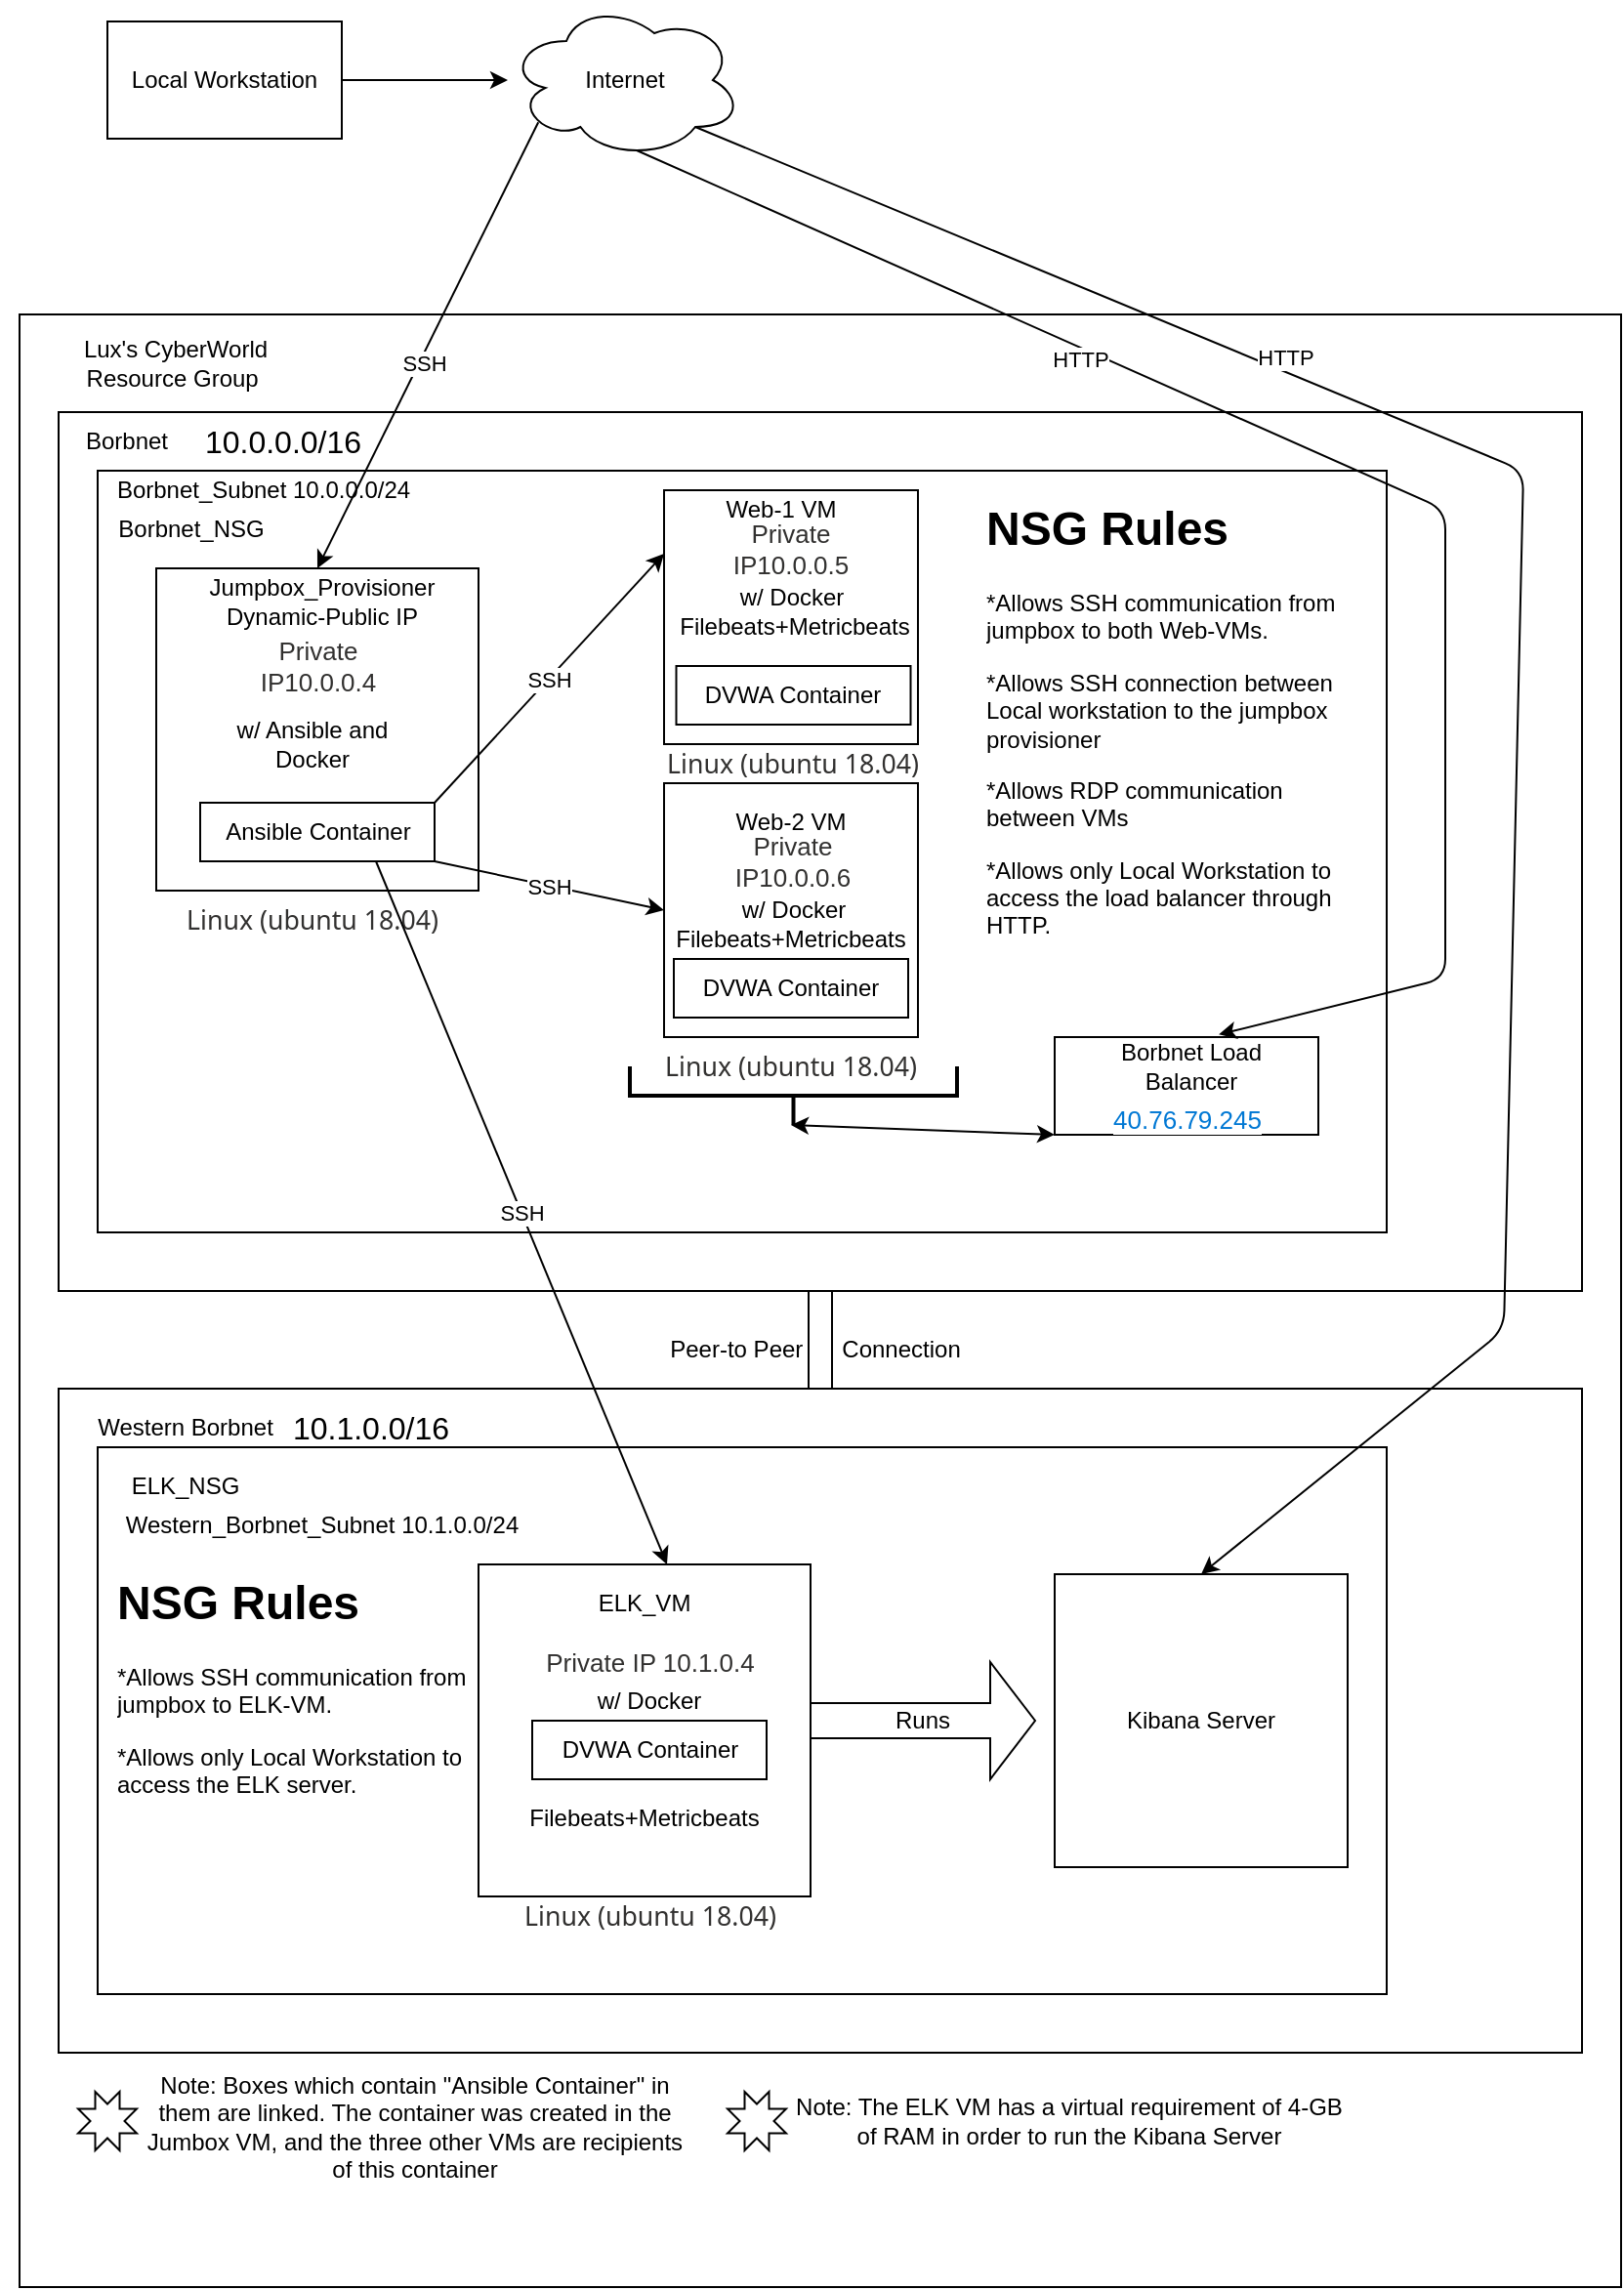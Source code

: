 <mxfile version="13.6.2" type="google"><diagram id="DrszSod4mbRLVnANsajv" name="Page-1"><mxGraphModel dx="951" dy="406" grid="1" gridSize="10" guides="1" tooltips="1" connect="1" arrows="1" fold="1" page="1" pageScale="1" pageWidth="850" pageHeight="1100" math="0" shadow="0"><root><mxCell id="0"/><mxCell id="1" parent="0"/><mxCell id="6FvZsAv6KHZhBg_920GZ-2" value="" style="rounded=0;whiteSpace=wrap;html=1;" parent="1" vertex="1"><mxGeometry x="10" y="190" width="820" height="1010" as="geometry"/></mxCell><mxCell id="xJz415sZMXp_TP3rFGrA-9" value="" style="rounded=0;whiteSpace=wrap;html=1;" vertex="1" parent="1"><mxGeometry x="30" y="240" width="780" height="450" as="geometry"/></mxCell><mxCell id="xJz415sZMXp_TP3rFGrA-7" value="" style="rounded=0;whiteSpace=wrap;html=1;" vertex="1" parent="1"><mxGeometry x="50" y="270" width="660" height="390" as="geometry"/></mxCell><mxCell id="6FvZsAv6KHZhBg_920GZ-3" value="Lux's CyberWorld Resource Group&amp;nbsp;" style="text;html=1;strokeColor=none;fillColor=none;align=center;verticalAlign=middle;whiteSpace=wrap;rounded=0;" parent="1" vertex="1"><mxGeometry x="20" y="200" width="140" height="30" as="geometry"/></mxCell><mxCell id="6FvZsAv6KHZhBg_920GZ-8" value="Borbnet" style="text;html=1;strokeColor=none;fillColor=none;align=center;verticalAlign=middle;whiteSpace=wrap;rounded=0;" parent="1" vertex="1"><mxGeometry x="50" y="250" width="30" height="10" as="geometry"/></mxCell><mxCell id="6FvZsAv6KHZhBg_920GZ-12" value="" style="ellipse;shape=cloud;whiteSpace=wrap;html=1;" parent="1" vertex="1"><mxGeometry x="260" y="30" width="120" height="80" as="geometry"/></mxCell><mxCell id="6FvZsAv6KHZhBg_920GZ-13" value="Internet" style="text;html=1;strokeColor=none;fillColor=none;align=center;verticalAlign=middle;whiteSpace=wrap;rounded=0;" parent="1" vertex="1"><mxGeometry x="300" y="60" width="40" height="20" as="geometry"/></mxCell><mxCell id="6FvZsAv6KHZhBg_920GZ-15" style="edgeStyle=orthogonalEdgeStyle;rounded=0;orthogonalLoop=1;jettySize=auto;html=1;exitX=1;exitY=0.5;exitDx=0;exitDy=0;" parent="1" source="6FvZsAv6KHZhBg_920GZ-14" target="6FvZsAv6KHZhBg_920GZ-12" edge="1"><mxGeometry relative="1" as="geometry"/></mxCell><mxCell id="6FvZsAv6KHZhBg_920GZ-14" value="Local Workstation" style="rounded=0;whiteSpace=wrap;html=1;" parent="1" vertex="1"><mxGeometry x="55" y="40" width="120" height="60" as="geometry"/></mxCell><mxCell id="6FvZsAv6KHZhBg_920GZ-25" value="Borbnet_NSG" style="text;html=1;strokeColor=none;fillColor=none;align=center;verticalAlign=middle;whiteSpace=wrap;rounded=0;" parent="1" vertex="1"><mxGeometry x="77.5" y="290" width="40" height="20" as="geometry"/></mxCell><mxCell id="6FvZsAv6KHZhBg_920GZ-22" value="" style="whiteSpace=wrap;html=1;aspect=fixed;" parent="1" vertex="1"><mxGeometry x="80" y="320" width="165" height="165" as="geometry"/></mxCell><mxCell id="6FvZsAv6KHZhBg_920GZ-30" value="Jumpbox_Provisioner" style="text;html=1;strokeColor=none;fillColor=none;align=center;verticalAlign=middle;whiteSpace=wrap;rounded=0;" parent="1" vertex="1"><mxGeometry x="100" y="325" width="130" height="10" as="geometry"/></mxCell><mxCell id="6FvZsAv6KHZhBg_920GZ-31" value="" style="whiteSpace=wrap;html=1;aspect=fixed;" parent="1" vertex="1"><mxGeometry x="340" y="280" width="130" height="130" as="geometry"/></mxCell><mxCell id="6FvZsAv6KHZhBg_920GZ-33" value="" style="whiteSpace=wrap;html=1;aspect=fixed;" parent="1" vertex="1"><mxGeometry x="340" y="430" width="130" height="130" as="geometry"/></mxCell><mxCell id="6FvZsAv6KHZhBg_920GZ-34" value="Web-1 VM" style="text;html=1;strokeColor=none;fillColor=none;align=center;verticalAlign=middle;whiteSpace=wrap;rounded=0;" parent="1" vertex="1"><mxGeometry x="350" y="280" width="100" height="20" as="geometry"/></mxCell><mxCell id="6FvZsAv6KHZhBg_920GZ-35" value="Web-2 VM" style="text;html=1;strokeColor=none;fillColor=none;align=center;verticalAlign=middle;whiteSpace=wrap;rounded=0;" parent="1" vertex="1"><mxGeometry x="365" y="440" width="80" height="20" as="geometry"/></mxCell><mxCell id="6FvZsAv6KHZhBg_920GZ-37" value="w/ Ansible and Docker" style="text;html=1;strokeColor=none;fillColor=none;align=center;verticalAlign=middle;whiteSpace=wrap;rounded=0;" parent="1" vertex="1"><mxGeometry x="110" y="400" width="100" height="20" as="geometry"/></mxCell><mxCell id="6FvZsAv6KHZhBg_920GZ-38" value="&lt;span style=&quot;color: rgb(50 , 49 , 48) ; font-size: 13px ; font-style: normal ; font-weight: 400 ; letter-spacing: normal ; text-indent: 0px ; text-transform: none ; word-spacing: 0px ; background-color: rgb(255 , 255 , 255) ; display: inline ; float: none&quot;&gt;Private IP10.0.0.4&lt;/span&gt;&lt;br&gt;" style="text;html=1;strokeColor=none;fillColor=none;align=center;verticalAlign=middle;whiteSpace=wrap;rounded=0;" parent="1" vertex="1"><mxGeometry x="117.5" y="360" width="90" height="20" as="geometry"/></mxCell><mxCell id="6FvZsAv6KHZhBg_920GZ-39" value="Dynamic-Public IP" style="text;html=1;strokeColor=none;fillColor=none;align=center;verticalAlign=middle;whiteSpace=wrap;rounded=0;" parent="1" vertex="1"><mxGeometry x="100" y="335" width="130" height="20" as="geometry"/></mxCell><mxCell id="6FvZsAv6KHZhBg_920GZ-40" value="&lt;span style=&quot;color: rgb(50 , 49 , 48) ; font-size: 13px ; font-style: normal ; font-weight: 400 ; letter-spacing: normal ; text-indent: 0px ; text-transform: none ; word-spacing: 0px ; background-color: rgb(255 , 255 , 255) ; display: inline ; float: none&quot;&gt;Private IP10.0.0.5&lt;/span&gt;" style="text;html=1;strokeColor=none;fillColor=none;align=center;verticalAlign=middle;whiteSpace=wrap;rounded=0;" parent="1" vertex="1"><mxGeometry x="360" y="300" width="90" height="20" as="geometry"/></mxCell><mxCell id="6FvZsAv6KHZhBg_920GZ-41" value="&lt;span style=&quot;color: rgb(50 , 49 , 48) ; font-size: 13px ; font-style: normal ; font-weight: 400 ; letter-spacing: normal ; text-indent: 0px ; text-transform: none ; word-spacing: 0px ; background-color: rgb(255 , 255 , 255) ; display: inline ; float: none&quot;&gt;Private IP10.0.0.6&lt;/span&gt;" style="text;html=1;strokeColor=none;fillColor=none;align=center;verticalAlign=middle;whiteSpace=wrap;rounded=0;" parent="1" vertex="1"><mxGeometry x="361.25" y="460" width="90" height="20" as="geometry"/></mxCell><mxCell id="6FvZsAv6KHZhBg_920GZ-46" value="" style="endArrow=classic;html=1;entryX=0;entryY=0.25;entryDx=0;entryDy=0;exitX=1;exitY=0;exitDx=0;exitDy=0;" parent="1" target="6FvZsAv6KHZhBg_920GZ-31" edge="1" source="xJz415sZMXp_TP3rFGrA-12"><mxGeometry relative="1" as="geometry"><mxPoint x="245" y="389.5" as="sourcePoint"/><mxPoint x="330" y="390" as="targetPoint"/></mxGeometry></mxCell><mxCell id="6FvZsAv6KHZhBg_920GZ-47" value="SSH" style="edgeLabel;resizable=0;html=1;align=center;verticalAlign=middle;" parent="6FvZsAv6KHZhBg_920GZ-46" connectable="0" vertex="1"><mxGeometry relative="1" as="geometry"/></mxCell><mxCell id="6FvZsAv6KHZhBg_920GZ-48" value="" style="endArrow=classic;html=1;entryX=0;entryY=0.5;entryDx=0;entryDy=0;exitX=1;exitY=1;exitDx=0;exitDy=0;" parent="1" target="6FvZsAv6KHZhBg_920GZ-33" edge="1" source="xJz415sZMXp_TP3rFGrA-12"><mxGeometry relative="1" as="geometry"><mxPoint x="245" y="429.5" as="sourcePoint"/><mxPoint x="330" y="430" as="targetPoint"/></mxGeometry></mxCell><mxCell id="6FvZsAv6KHZhBg_920GZ-49" value="SSH" style="edgeLabel;resizable=0;html=1;align=center;verticalAlign=middle;" parent="6FvZsAv6KHZhBg_920GZ-48" connectable="0" vertex="1"><mxGeometry relative="1" as="geometry"/></mxCell><mxCell id="6FvZsAv6KHZhBg_920GZ-51" value="" style="endArrow=classic;html=1;entryX=0.5;entryY=0;entryDx=0;entryDy=0;exitX=0.13;exitY=0.77;exitDx=0;exitDy=0;exitPerimeter=0;" parent="1" source="6FvZsAv6KHZhBg_920GZ-12" target="6FvZsAv6KHZhBg_920GZ-22" edge="1"><mxGeometry relative="1" as="geometry"><mxPoint x="180" y="150" as="sourcePoint"/><mxPoint x="280" y="150" as="targetPoint"/></mxGeometry></mxCell><mxCell id="6FvZsAv6KHZhBg_920GZ-52" value="SSH" style="edgeLabel;resizable=0;html=1;align=center;verticalAlign=middle;" parent="6FvZsAv6KHZhBg_920GZ-51" connectable="0" vertex="1"><mxGeometry relative="1" as="geometry"><mxPoint x="-2.72" y="9.02" as="offset"/></mxGeometry></mxCell><mxCell id="6FvZsAv6KHZhBg_920GZ-56" value="w/ Docker" style="text;html=1;strokeColor=none;fillColor=none;align=center;verticalAlign=middle;whiteSpace=wrap;rounded=0;" parent="1" vertex="1"><mxGeometry x="372.5" y="325" width="65" height="20" as="geometry"/></mxCell><mxCell id="6FvZsAv6KHZhBg_920GZ-57" value="w/ Docker" style="text;html=1;strokeColor=none;fillColor=none;align=center;verticalAlign=middle;whiteSpace=wrap;rounded=0;" parent="1" vertex="1"><mxGeometry x="373.75" y="485" width="65" height="20" as="geometry"/></mxCell><mxCell id="6FvZsAv6KHZhBg_920GZ-58" value="&#10;&#10;&lt;span style=&quot;color: rgb(0, 0, 0); font-size: 16px; font-style: normal; font-weight: 400; letter-spacing: normal; text-indent: 0px; text-transform: none; word-spacing: 0px; background-color: rgb(255, 255, 255); display: inline; float: none;&quot;&gt;10.0.0.0/16&lt;/span&gt;&#10;&#10;" style="text;html=1;strokeColor=none;fillColor=none;align=center;verticalAlign=middle;whiteSpace=wrap;rounded=0;" parent="1" vertex="1"><mxGeometry x="125" y="245" width="40" height="20" as="geometry"/></mxCell><mxCell id="6FvZsAv6KHZhBg_920GZ-60" value="&lt;h1&gt;NSG Rules&lt;/h1&gt;&lt;p&gt;*Allows SSH communication from jumpbox to both Web-VMs.&lt;/p&gt;&lt;p&gt;*Allows SSH connection between Local workstation to the jumpbox provisioner&lt;/p&gt;&lt;p&gt;*Allows RDP communication between VMs&lt;/p&gt;&lt;p&gt;*Allows only Local Workstation to access the load balancer through HTTP.&lt;/p&gt;" style="text;html=1;strokeColor=none;fillColor=none;spacing=5;spacingTop=-20;whiteSpace=wrap;overflow=hidden;rounded=0;" parent="1" vertex="1"><mxGeometry x="500" y="280" width="190" height="230" as="geometry"/></mxCell><mxCell id="6FvZsAv6KHZhBg_920GZ-61" value="" style="rounded=0;whiteSpace=wrap;html=1;" parent="1" vertex="1"><mxGeometry x="540" y="560" width="135" height="50" as="geometry"/></mxCell><mxCell id="6FvZsAv6KHZhBg_920GZ-62" value="Borbnet Load Balancer" style="text;html=1;strokeColor=none;fillColor=none;align=center;verticalAlign=middle;whiteSpace=wrap;rounded=0;" parent="1" vertex="1"><mxGeometry x="550" y="560" width="120" height="30" as="geometry"/></mxCell><mxCell id="xJz415sZMXp_TP3rFGrA-3" value="" style="strokeWidth=2;html=1;shape=mxgraph.flowchart.annotation_2;align=left;labelPosition=right;pointerEvents=1;rotation=-90;" vertex="1" parent="1"><mxGeometry x="391.25" y="506.25" width="30" height="167.5" as="geometry"/></mxCell><mxCell id="xJz415sZMXp_TP3rFGrA-5" value="" style="endArrow=classic;startArrow=classic;html=1;exitX=0;exitY=1;exitDx=0;exitDy=0;" edge="1" parent="1" source="6FvZsAv6KHZhBg_920GZ-61"><mxGeometry width="50" height="50" relative="1" as="geometry"><mxPoint x="355" y="655" as="sourcePoint"/><mxPoint x="405" y="605" as="targetPoint"/></mxGeometry></mxCell><mxCell id="xJz415sZMXp_TP3rFGrA-8" value="&lt;br&gt;&lt;span style=&quot;color: rgb(0 , 120 , 212) ; font-size: 13px ; font-style: normal ; font-weight: 400 ; letter-spacing: normal ; text-align: left ; text-indent: 0px ; text-transform: none ; word-spacing: 0px ; background-color: rgb(255 , 255 , 255) ; display: inline ; float: none&quot;&gt;40.76.79.245&lt;/span&gt;&lt;br&gt;" style="text;html=1;strokeColor=none;fillColor=none;align=center;verticalAlign=middle;whiteSpace=wrap;rounded=0;" vertex="1" parent="1"><mxGeometry x="567.5" y="585" width="80" height="20" as="geometry"/></mxCell><mxCell id="xJz415sZMXp_TP3rFGrA-12" value="Ansible Container" style="rounded=0;whiteSpace=wrap;html=1;" vertex="1" parent="1"><mxGeometry x="102.5" y="440" width="120" height="30" as="geometry"/></mxCell><mxCell id="xJz415sZMXp_TP3rFGrA-14" value="" style="rounded=0;whiteSpace=wrap;html=1;" vertex="1" parent="1"><mxGeometry x="30" y="740" width="780" height="340" as="geometry"/></mxCell><mxCell id="xJz415sZMXp_TP3rFGrA-15" value="Western Borbnet" style="text;html=1;strokeColor=none;fillColor=none;align=center;verticalAlign=middle;whiteSpace=wrap;rounded=0;" vertex="1" parent="1"><mxGeometry x="40" y="750" width="110" height="20" as="geometry"/></mxCell><mxCell id="xJz415sZMXp_TP3rFGrA-16" value="&lt;span style=&quot;font-family: &amp;#34;az_ea_font&amp;#34; , &amp;#34;segoe ui&amp;#34; , &amp;#34;az_font&amp;#34; , , , &amp;#34;blinkmacsystemfont&amp;#34; , &amp;#34;roboto&amp;#34; , &amp;#34;oxygen&amp;#34; , &amp;#34;ubuntu&amp;#34; , &amp;#34;cantarell&amp;#34; , &amp;#34;open sans&amp;#34; , &amp;#34;helvetica neue&amp;#34; , sans-serif ; font-size: 16px ; background-color: rgb(255 , 255 , 255)&quot;&gt;10.1.0.0/16&lt;/span&gt;" style="text;html=1;strokeColor=none;fillColor=none;align=center;verticalAlign=middle;whiteSpace=wrap;rounded=0;" vertex="1" parent="1"><mxGeometry x="170" y="750" width="40" height="20" as="geometry"/></mxCell><mxCell id="xJz415sZMXp_TP3rFGrA-17" value="Borbnet_Subnet 10.0.0.0/24" style="text;html=1;strokeColor=none;fillColor=none;align=center;verticalAlign=middle;whiteSpace=wrap;rounded=0;" vertex="1" parent="1"><mxGeometry y="270" width="270" height="20" as="geometry"/></mxCell><mxCell id="xJz415sZMXp_TP3rFGrA-25" value="" style="shape=link;html=1;width=12;entryX=0.5;entryY=1;entryDx=0;entryDy=0;exitX=0.5;exitY=0;exitDx=0;exitDy=0;" edge="1" parent="1" source="xJz415sZMXp_TP3rFGrA-14" target="xJz415sZMXp_TP3rFGrA-9"><mxGeometry width="100" relative="1" as="geometry"><mxPoint x="367.5" y="740" as="sourcePoint"/><mxPoint x="467.5" y="740" as="targetPoint"/></mxGeometry></mxCell><mxCell id="xJz415sZMXp_TP3rFGrA-26" value="Peer-to Peer&amp;nbsp; &amp;nbsp; &amp;nbsp; Connection" style="text;html=1;strokeColor=none;fillColor=none;align=center;verticalAlign=middle;whiteSpace=wrap;rounded=0;" vertex="1" parent="1"><mxGeometry x="340" y="710" width="155" height="20" as="geometry"/></mxCell><mxCell id="xJz415sZMXp_TP3rFGrA-27" value="" style="rounded=0;whiteSpace=wrap;html=1;" vertex="1" parent="1"><mxGeometry x="50" y="770" width="660" height="280" as="geometry"/></mxCell><mxCell id="xJz415sZMXp_TP3rFGrA-28" value="ELK_NSG" style="text;html=1;strokeColor=none;fillColor=none;align=center;verticalAlign=middle;whiteSpace=wrap;rounded=0;" vertex="1" parent="1"><mxGeometry x="55" y="780" width="80" height="20" as="geometry"/></mxCell><mxCell id="xJz415sZMXp_TP3rFGrA-29" value="&lt;span style=&quot;font-size: 10.0pt ; line-height: 107% ; font-family: &amp;#34;segoe ui&amp;#34; , sans-serif ; color: #323130 ; background: white&quot;&gt;Linux (ubuntu 18.04)&lt;/span&gt;" style="text;html=1;strokeColor=none;fillColor=none;align=center;verticalAlign=middle;whiteSpace=wrap;rounded=0;" vertex="1" parent="1"><mxGeometry x="90" y="490" width="140" height="20" as="geometry"/></mxCell><mxCell id="xJz415sZMXp_TP3rFGrA-30" value="&lt;span style=&quot;font-size: 10.0pt ; line-height: 107% ; font-family: &amp;#34;segoe ui&amp;#34; , sans-serif ; color: #323130 ; background: white&quot;&gt;Linux (ubuntu 18.04)&lt;/span&gt;" style="text;html=1;strokeColor=none;fillColor=none;align=center;verticalAlign=middle;whiteSpace=wrap;rounded=0;" vertex="1" parent="1"><mxGeometry x="336.25" y="410" width="140" height="20" as="geometry"/></mxCell><mxCell id="xJz415sZMXp_TP3rFGrA-31" value="&lt;span style=&quot;font-size: 10.0pt ; line-height: 107% ; font-family: &amp;#34;segoe ui&amp;#34; , sans-serif ; color: #323130 ; background: white&quot;&gt;Linux (ubuntu 18.04)&lt;/span&gt;" style="text;html=1;strokeColor=none;fillColor=none;align=center;verticalAlign=middle;whiteSpace=wrap;rounded=0;" vertex="1" parent="1"><mxGeometry x="335" y="565" width="140" height="20" as="geometry"/></mxCell><mxCell id="xJz415sZMXp_TP3rFGrA-33" value="DVWA Container" style="rounded=0;whiteSpace=wrap;html=1;" vertex="1" parent="1"><mxGeometry x="346.25" y="370" width="120" height="30" as="geometry"/></mxCell><mxCell id="xJz415sZMXp_TP3rFGrA-34" value="DVWA Container" style="rounded=0;whiteSpace=wrap;html=1;" vertex="1" parent="1"><mxGeometry x="345" y="520" width="120" height="30" as="geometry"/></mxCell><mxCell id="xJz415sZMXp_TP3rFGrA-35" value="&lt;h1&gt;NSG Rules&lt;/h1&gt;&lt;p&gt;*Allows SSH communication from jumpbox to ELK-VM.&amp;nbsp;&lt;/p&gt;&lt;p&gt;&lt;span&gt;*Allows only Local Workstation to access the ELK server.&lt;/span&gt;&lt;br&gt;&lt;/p&gt;" style="text;html=1;strokeColor=none;fillColor=none;spacing=5;spacingTop=-20;whiteSpace=wrap;overflow=hidden;rounded=0;" vertex="1" parent="1"><mxGeometry x="55" y="830" width="190" height="230" as="geometry"/></mxCell><mxCell id="xJz415sZMXp_TP3rFGrA-36" value="" style="whiteSpace=wrap;html=1;aspect=fixed;" vertex="1" parent="1"><mxGeometry x="245" y="830" width="170" height="170" as="geometry"/></mxCell><mxCell id="xJz415sZMXp_TP3rFGrA-37" value="ELK_VM" style="text;html=1;strokeColor=none;fillColor=none;align=center;verticalAlign=middle;whiteSpace=wrap;rounded=0;" vertex="1" parent="1"><mxGeometry x="310" y="840" width="40" height="20" as="geometry"/></mxCell><mxCell id="xJz415sZMXp_TP3rFGrA-38" value="&lt;span style=&quot;color: rgb(50 , 49 , 48) ; font-size: 13px ; font-style: normal ; font-weight: 400 ; letter-spacing: normal ; text-indent: 0px ; text-transform: none ; word-spacing: 0px ; background-color: rgb(255 , 255 , 255) ; display: inline ; float: none&quot;&gt;Private IP 10.1.0.4&lt;/span&gt;" style="text;html=1;strokeColor=none;fillColor=none;align=center;verticalAlign=middle;whiteSpace=wrap;rounded=0;" vertex="1" parent="1"><mxGeometry x="262.5" y="870" width="140" height="20" as="geometry"/></mxCell><mxCell id="xJz415sZMXp_TP3rFGrA-39" value="Western_Borbnet_Subnet 10.1.0.0/24" style="text;html=1;strokeColor=none;fillColor=none;align=center;verticalAlign=middle;whiteSpace=wrap;rounded=0;" vertex="1" parent="1"><mxGeometry x="30" y="800" width="270" height="20" as="geometry"/></mxCell><mxCell id="xJz415sZMXp_TP3rFGrA-40" value="w/ Docker" style="text;html=1;strokeColor=none;fillColor=none;align=center;verticalAlign=middle;whiteSpace=wrap;rounded=0;" vertex="1" parent="1"><mxGeometry x="300" y="890" width="65" height="20" as="geometry"/></mxCell><mxCell id="xJz415sZMXp_TP3rFGrA-41" value="DVWA Container" style="rounded=0;whiteSpace=wrap;html=1;" vertex="1" parent="1"><mxGeometry x="272.5" y="910" width="120" height="30" as="geometry"/></mxCell><mxCell id="xJz415sZMXp_TP3rFGrA-42" value="&lt;span style=&quot;font-size: 10.0pt ; line-height: 107% ; font-family: &amp;#34;segoe ui&amp;#34; , sans-serif ; color: #323130 ; background: white&quot;&gt;Linux (ubuntu 18.04)&lt;/span&gt;" style="text;html=1;strokeColor=none;fillColor=none;align=center;verticalAlign=middle;whiteSpace=wrap;rounded=0;" vertex="1" parent="1"><mxGeometry x="262.5" y="1000" width="140" height="20" as="geometry"/></mxCell><mxCell id="xJz415sZMXp_TP3rFGrA-43" value="" style="endArrow=classic;html=1;exitX=0.75;exitY=1;exitDx=0;exitDy=0;" edge="1" parent="1" source="xJz415sZMXp_TP3rFGrA-12"><mxGeometry relative="1" as="geometry"><mxPoint x="391.25" y="472.5" as="sourcePoint"/><mxPoint x="341.5" y="830" as="targetPoint"/></mxGeometry></mxCell><mxCell id="xJz415sZMXp_TP3rFGrA-44" value="SSH" style="edgeLabel;resizable=0;html=1;align=center;verticalAlign=middle;" connectable="0" vertex="1" parent="xJz415sZMXp_TP3rFGrA-43"><mxGeometry relative="1" as="geometry"/></mxCell><mxCell id="xJz415sZMXp_TP3rFGrA-45" value="" style="endArrow=classic;html=1;exitX=0.8;exitY=0.8;exitDx=0;exitDy=0;exitPerimeter=0;entryX=0.5;entryY=0;entryDx=0;entryDy=0;" edge="1" parent="1" source="6FvZsAv6KHZhBg_920GZ-12" target="xJz415sZMXp_TP3rFGrA-47"><mxGeometry width="50" height="50" relative="1" as="geometry"><mxPoint x="400" y="70" as="sourcePoint"/><mxPoint x="450" y="20" as="targetPoint"/><Array as="points"><mxPoint x="780" y="270"/><mxPoint x="770" y="710"/></Array></mxGeometry></mxCell><mxCell id="xJz415sZMXp_TP3rFGrA-46" value="Runs" style="shape=singleArrow;whiteSpace=wrap;html=1;" vertex="1" parent="1"><mxGeometry x="415" y="880" width="115" height="60" as="geometry"/></mxCell><mxCell id="xJz415sZMXp_TP3rFGrA-47" value="Kibana Server" style="whiteSpace=wrap;html=1;aspect=fixed;" vertex="1" parent="1"><mxGeometry x="540" y="835" width="150" height="150" as="geometry"/></mxCell><mxCell id="xJz415sZMXp_TP3rFGrA-48" value="Filebeats+Metricbeats" style="text;html=1;strokeColor=none;fillColor=none;align=center;verticalAlign=middle;whiteSpace=wrap;rounded=0;" vertex="1" parent="1"><mxGeometry x="261.25" y="950" width="137.5" height="20" as="geometry"/></mxCell><mxCell id="xJz415sZMXp_TP3rFGrA-49" value="Filebeats+Metricbeats" style="text;html=1;strokeColor=none;fillColor=none;align=center;verticalAlign=middle;whiteSpace=wrap;rounded=0;" vertex="1" parent="1"><mxGeometry x="336.25" y="500" width="137.5" height="20" as="geometry"/></mxCell><mxCell id="xJz415sZMXp_TP3rFGrA-50" value="Filebeats+Metricbeats" style="text;html=1;strokeColor=none;fillColor=none;align=center;verticalAlign=middle;whiteSpace=wrap;rounded=0;" vertex="1" parent="1"><mxGeometry x="337.5" y="340" width="137.5" height="20" as="geometry"/></mxCell><mxCell id="xJz415sZMXp_TP3rFGrA-51" value="" style="verticalLabelPosition=bottom;verticalAlign=top;html=1;shape=mxgraph.basic.8_point_star" vertex="1" parent="1"><mxGeometry x="40" y="1100" width="30" height="30" as="geometry"/></mxCell><mxCell id="xJz415sZMXp_TP3rFGrA-54" value="Note: Boxes which contain &quot;Ansible Container&quot; in them are linked. The container was created in the Jumbox VM, and the three other VMs are recipients of this container" style="text;html=1;strokeColor=none;fillColor=none;align=center;verticalAlign=middle;whiteSpace=wrap;rounded=0;" vertex="1" parent="1"><mxGeometry x="70" y="1105" width="285" height="25" as="geometry"/></mxCell><mxCell id="xJz415sZMXp_TP3rFGrA-56" value="" style="verticalLabelPosition=bottom;verticalAlign=top;html=1;shape=mxgraph.basic.8_point_star" vertex="1" parent="1"><mxGeometry x="372.5" y="1100" width="30" height="30" as="geometry"/></mxCell><mxCell id="xJz415sZMXp_TP3rFGrA-58" value="Note: The ELK VM has a virtual requirement of 4-GB of RAM in order to run the Kibana Server" style="text;html=1;strokeColor=none;fillColor=none;align=center;verticalAlign=middle;whiteSpace=wrap;rounded=0;" vertex="1" parent="1"><mxGeometry x="405" y="1105" width="285" height="20" as="geometry"/></mxCell><mxCell id="xJz415sZMXp_TP3rFGrA-60" value="" style="endArrow=classic;html=1;entryX=0.617;entryY=-0.044;entryDx=0;entryDy=0;entryPerimeter=0;exitX=0.55;exitY=0.95;exitDx=0;exitDy=0;exitPerimeter=0;" edge="1" parent="1" source="6FvZsAv6KHZhBg_920GZ-12" target="6FvZsAv6KHZhBg_920GZ-62"><mxGeometry relative="1" as="geometry"><mxPoint x="550" y="570" as="sourcePoint"/><mxPoint x="650" y="570" as="targetPoint"/><Array as="points"><mxPoint x="740" y="290"/><mxPoint x="740" y="530"/></Array></mxGeometry></mxCell><mxCell id="xJz415sZMXp_TP3rFGrA-61" value="HTTP" style="edgeLabel;resizable=0;html=1;align=center;verticalAlign=middle;" connectable="0" vertex="1" parent="xJz415sZMXp_TP3rFGrA-60"><mxGeometry relative="1" as="geometry"><mxPoint x="-144.69" y="-58.19" as="offset"/></mxGeometry></mxCell><mxCell id="xJz415sZMXp_TP3rFGrA-62" value="HTTP" style="edgeLabel;resizable=0;html=1;align=center;verticalAlign=middle;" connectable="0" vertex="1" parent="1"><mxGeometry x="664.996" y="215.004" as="geometry"><mxPoint x="-7" y="-3" as="offset"/></mxGeometry></mxCell></root></mxGraphModel></diagram></mxfile>
